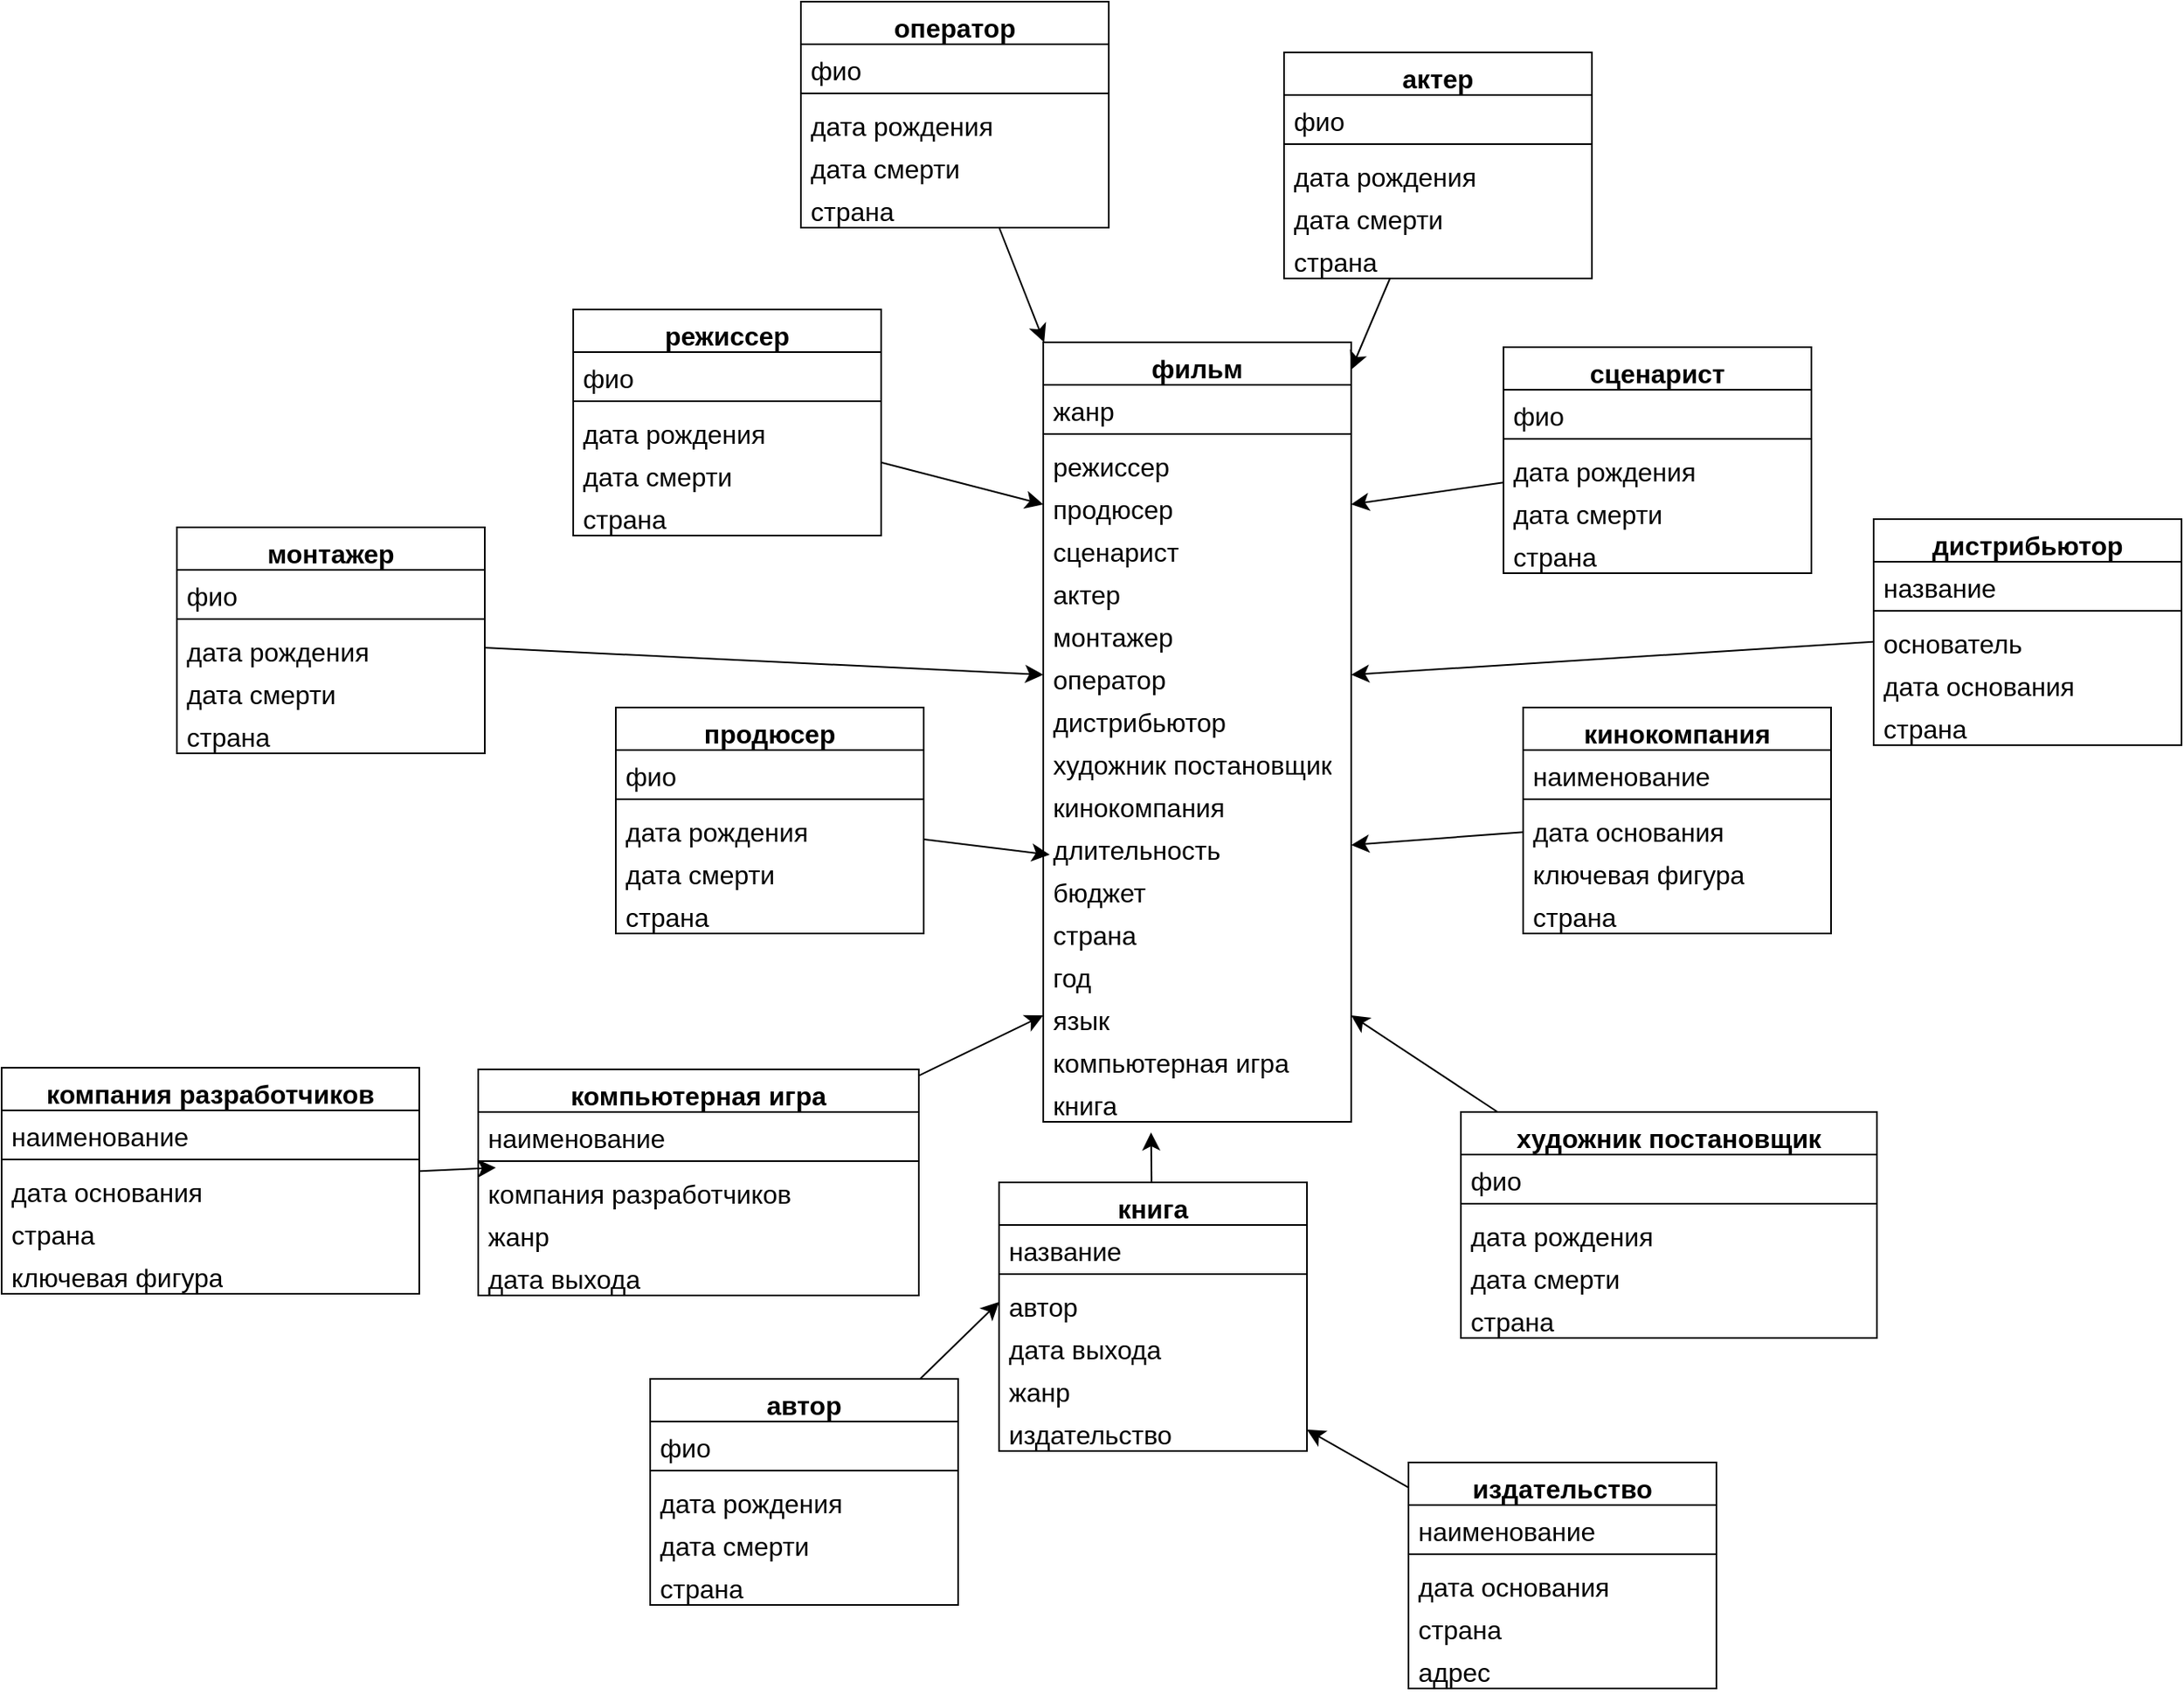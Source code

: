 <mxfile version="22.1.4" type="github">
  <diagram name="Страница — 1" id="YcqCHWIWePCYdiNYuav_">
    <mxGraphModel dx="1226" dy="1420" grid="0" gridSize="10" guides="1" tooltips="1" connect="1" arrows="1" fold="1" page="0" pageScale="1" pageWidth="827" pageHeight="1169" math="0" shadow="0">
      <root>
        <mxCell id="0" />
        <mxCell id="1" parent="0" />
        <mxCell id="nUtaBXKTbWJjMgn6V13K-16" value="фильм" style="swimlane;fontStyle=1;align=center;verticalAlign=top;childLayout=stackLayout;horizontal=1;startSize=26;horizontalStack=0;resizeParent=1;resizeParentMax=0;resizeLast=0;collapsible=1;marginBottom=0;whiteSpace=wrap;html=1;fontSize=16;" parent="1" vertex="1">
          <mxGeometry x="666" y="57" width="188" height="476" as="geometry" />
        </mxCell>
        <mxCell id="nUtaBXKTbWJjMgn6V13K-17" value="жанр" style="text;strokeColor=none;fillColor=none;align=left;verticalAlign=top;spacingLeft=4;spacingRight=4;overflow=hidden;rotatable=0;points=[[0,0.5],[1,0.5]];portConstraint=eastwest;whiteSpace=wrap;html=1;fontSize=16;" parent="nUtaBXKTbWJjMgn6V13K-16" vertex="1">
          <mxGeometry y="26" width="188" height="26" as="geometry" />
        </mxCell>
        <mxCell id="nUtaBXKTbWJjMgn6V13K-18" value="" style="line;strokeWidth=1;fillColor=none;align=left;verticalAlign=middle;spacingTop=-1;spacingLeft=3;spacingRight=3;rotatable=0;labelPosition=right;points=[];portConstraint=eastwest;strokeColor=inherit;fontSize=16;" parent="nUtaBXKTbWJjMgn6V13K-16" vertex="1">
          <mxGeometry y="52" width="188" height="8" as="geometry" />
        </mxCell>
        <mxCell id="nUtaBXKTbWJjMgn6V13K-19" value="режиссер" style="text;strokeColor=none;fillColor=none;align=left;verticalAlign=top;spacingLeft=4;spacingRight=4;overflow=hidden;rotatable=0;points=[[0,0.5],[1,0.5]];portConstraint=eastwest;whiteSpace=wrap;html=1;fontSize=16;" parent="nUtaBXKTbWJjMgn6V13K-16" vertex="1">
          <mxGeometry y="60" width="188" height="26" as="geometry" />
        </mxCell>
        <mxCell id="nUtaBXKTbWJjMgn6V13K-20" value="продюсер" style="text;strokeColor=none;fillColor=none;align=left;verticalAlign=top;spacingLeft=4;spacingRight=4;overflow=hidden;rotatable=0;points=[[0,0.5],[1,0.5]];portConstraint=eastwest;whiteSpace=wrap;html=1;fontSize=16;" parent="nUtaBXKTbWJjMgn6V13K-16" vertex="1">
          <mxGeometry y="86" width="188" height="26" as="geometry" />
        </mxCell>
        <mxCell id="nUtaBXKTbWJjMgn6V13K-21" value="сценарист" style="text;strokeColor=none;fillColor=none;align=left;verticalAlign=top;spacingLeft=4;spacingRight=4;overflow=hidden;rotatable=0;points=[[0,0.5],[1,0.5]];portConstraint=eastwest;whiteSpace=wrap;html=1;fontSize=16;" parent="nUtaBXKTbWJjMgn6V13K-16" vertex="1">
          <mxGeometry y="112" width="188" height="26" as="geometry" />
        </mxCell>
        <mxCell id="nUtaBXKTbWJjMgn6V13K-22" value="актер" style="text;strokeColor=none;fillColor=none;align=left;verticalAlign=top;spacingLeft=4;spacingRight=4;overflow=hidden;rotatable=0;points=[[0,0.5],[1,0.5]];portConstraint=eastwest;whiteSpace=wrap;html=1;fontSize=16;" parent="nUtaBXKTbWJjMgn6V13K-16" vertex="1">
          <mxGeometry y="138" width="188" height="26" as="geometry" />
        </mxCell>
        <mxCell id="nUtaBXKTbWJjMgn6V13K-141" value="монтажер" style="text;strokeColor=none;fillColor=none;align=left;verticalAlign=top;spacingLeft=4;spacingRight=4;overflow=hidden;rotatable=0;points=[[0,0.5],[1,0.5]];portConstraint=eastwest;whiteSpace=wrap;html=1;fontSize=16;" parent="nUtaBXKTbWJjMgn6V13K-16" vertex="1">
          <mxGeometry y="164" width="188" height="26" as="geometry" />
        </mxCell>
        <mxCell id="nUtaBXKTbWJjMgn6V13K-29" value="оператор" style="text;strokeColor=none;fillColor=none;align=left;verticalAlign=top;spacingLeft=4;spacingRight=4;overflow=hidden;rotatable=0;points=[[0,0.5],[1,0.5]];portConstraint=eastwest;whiteSpace=wrap;html=1;fontSize=16;" parent="nUtaBXKTbWJjMgn6V13K-16" vertex="1">
          <mxGeometry y="190" width="188" height="26" as="geometry" />
        </mxCell>
        <mxCell id="nUtaBXKTbWJjMgn6V13K-142" value="дистрибьютор" style="text;strokeColor=none;fillColor=none;align=left;verticalAlign=top;spacingLeft=4;spacingRight=4;overflow=hidden;rotatable=0;points=[[0,0.5],[1,0.5]];portConstraint=eastwest;whiteSpace=wrap;html=1;fontSize=16;" parent="nUtaBXKTbWJjMgn6V13K-16" vertex="1">
          <mxGeometry y="216" width="188" height="26" as="geometry" />
        </mxCell>
        <mxCell id="nUtaBXKTbWJjMgn6V13K-30" value="художник постановщик" style="text;strokeColor=none;fillColor=none;align=left;verticalAlign=top;spacingLeft=4;spacingRight=4;overflow=hidden;rotatable=0;points=[[0,0.5],[1,0.5]];portConstraint=eastwest;whiteSpace=wrap;html=1;fontSize=16;" parent="nUtaBXKTbWJjMgn6V13K-16" vertex="1">
          <mxGeometry y="242" width="188" height="26" as="geometry" />
        </mxCell>
        <mxCell id="nUtaBXKTbWJjMgn6V13K-28" value="кинокомпания" style="text;strokeColor=none;fillColor=none;align=left;verticalAlign=top;spacingLeft=4;spacingRight=4;overflow=hidden;rotatable=0;points=[[0,0.5],[1,0.5]];portConstraint=eastwest;whiteSpace=wrap;html=1;fontSize=16;" parent="nUtaBXKTbWJjMgn6V13K-16" vertex="1">
          <mxGeometry y="268" width="188" height="26" as="geometry" />
        </mxCell>
        <mxCell id="nUtaBXKTbWJjMgn6V13K-23" value="длительность" style="text;strokeColor=none;fillColor=none;align=left;verticalAlign=top;spacingLeft=4;spacingRight=4;overflow=hidden;rotatable=0;points=[[0,0.5],[1,0.5]];portConstraint=eastwest;whiteSpace=wrap;html=1;fontSize=16;" parent="nUtaBXKTbWJjMgn6V13K-16" vertex="1">
          <mxGeometry y="294" width="188" height="26" as="geometry" />
        </mxCell>
        <mxCell id="nUtaBXKTbWJjMgn6V13K-27" value="бюджет" style="text;strokeColor=none;fillColor=none;align=left;verticalAlign=top;spacingLeft=4;spacingRight=4;overflow=hidden;rotatable=0;points=[[0,0.5],[1,0.5]];portConstraint=eastwest;whiteSpace=wrap;html=1;fontSize=16;" parent="nUtaBXKTbWJjMgn6V13K-16" vertex="1">
          <mxGeometry y="320" width="188" height="26" as="geometry" />
        </mxCell>
        <mxCell id="nUtaBXKTbWJjMgn6V13K-26" value="страна" style="text;strokeColor=none;fillColor=none;align=left;verticalAlign=top;spacingLeft=4;spacingRight=4;overflow=hidden;rotatable=0;points=[[0,0.5],[1,0.5]];portConstraint=eastwest;whiteSpace=wrap;html=1;fontSize=16;" parent="nUtaBXKTbWJjMgn6V13K-16" vertex="1">
          <mxGeometry y="346" width="188" height="26" as="geometry" />
        </mxCell>
        <mxCell id="nUtaBXKTbWJjMgn6V13K-31" value="год" style="text;strokeColor=none;fillColor=none;align=left;verticalAlign=top;spacingLeft=4;spacingRight=4;overflow=hidden;rotatable=0;points=[[0,0.5],[1,0.5]];portConstraint=eastwest;whiteSpace=wrap;html=1;fontSize=16;" parent="nUtaBXKTbWJjMgn6V13K-16" vertex="1">
          <mxGeometry y="372" width="188" height="26" as="geometry" />
        </mxCell>
        <mxCell id="nUtaBXKTbWJjMgn6V13K-25" value="язык" style="text;strokeColor=none;fillColor=none;align=left;verticalAlign=top;spacingLeft=4;spacingRight=4;overflow=hidden;rotatable=0;points=[[0,0.5],[1,0.5]];portConstraint=eastwest;whiteSpace=wrap;html=1;fontSize=16;" parent="nUtaBXKTbWJjMgn6V13K-16" vertex="1">
          <mxGeometry y="398" width="188" height="26" as="geometry" />
        </mxCell>
        <mxCell id="nUtaBXKTbWJjMgn6V13K-112" value="компьютерная игра" style="text;strokeColor=none;fillColor=none;align=left;verticalAlign=top;spacingLeft=4;spacingRight=4;overflow=hidden;rotatable=0;points=[[0,0.5],[1,0.5]];portConstraint=eastwest;whiteSpace=wrap;html=1;fontSize=16;" parent="nUtaBXKTbWJjMgn6V13K-16" vertex="1">
          <mxGeometry y="424" width="188" height="26" as="geometry" />
        </mxCell>
        <mxCell id="nUtaBXKTbWJjMgn6V13K-120" value="книга" style="text;strokeColor=none;fillColor=none;align=left;verticalAlign=top;spacingLeft=4;spacingRight=4;overflow=hidden;rotatable=0;points=[[0,0.5],[1,0.5]];portConstraint=eastwest;whiteSpace=wrap;html=1;fontSize=16;" parent="nUtaBXKTbWJjMgn6V13K-16" vertex="1">
          <mxGeometry y="450" width="188" height="26" as="geometry" />
        </mxCell>
        <mxCell id="nUtaBXKTbWJjMgn6V13K-74" style="edgeStyle=none;curved=1;rounded=0;orthogonalLoop=1;jettySize=auto;html=1;entryX=1;entryY=0.5;entryDx=0;entryDy=0;fontSize=12;startSize=8;endSize=8;" parent="1" source="nUtaBXKTbWJjMgn6V13K-32" target="nUtaBXKTbWJjMgn6V13K-20" edge="1">
          <mxGeometry relative="1" as="geometry" />
        </mxCell>
        <mxCell id="nUtaBXKTbWJjMgn6V13K-32" value="сценарист" style="swimlane;fontStyle=1;align=center;verticalAlign=top;childLayout=stackLayout;horizontal=1;startSize=26;horizontalStack=0;resizeParent=1;resizeParentMax=0;resizeLast=0;collapsible=1;marginBottom=0;whiteSpace=wrap;html=1;fontSize=16;" parent="1" vertex="1">
          <mxGeometry x="947" y="60" width="188" height="138" as="geometry" />
        </mxCell>
        <mxCell id="nUtaBXKTbWJjMgn6V13K-33" value="фио" style="text;strokeColor=none;fillColor=none;align=left;verticalAlign=top;spacingLeft=4;spacingRight=4;overflow=hidden;rotatable=0;points=[[0,0.5],[1,0.5]];portConstraint=eastwest;whiteSpace=wrap;html=1;fontSize=16;" parent="nUtaBXKTbWJjMgn6V13K-32" vertex="1">
          <mxGeometry y="26" width="188" height="26" as="geometry" />
        </mxCell>
        <mxCell id="nUtaBXKTbWJjMgn6V13K-34" value="" style="line;strokeWidth=1;fillColor=none;align=left;verticalAlign=middle;spacingTop=-1;spacingLeft=3;spacingRight=3;rotatable=0;labelPosition=right;points=[];portConstraint=eastwest;strokeColor=inherit;fontSize=16;" parent="nUtaBXKTbWJjMgn6V13K-32" vertex="1">
          <mxGeometry y="52" width="188" height="8" as="geometry" />
        </mxCell>
        <mxCell id="nUtaBXKTbWJjMgn6V13K-35" value="дата рождения" style="text;strokeColor=none;fillColor=none;align=left;verticalAlign=top;spacingLeft=4;spacingRight=4;overflow=hidden;rotatable=0;points=[[0,0.5],[1,0.5]];portConstraint=eastwest;whiteSpace=wrap;html=1;fontSize=16;" parent="nUtaBXKTbWJjMgn6V13K-32" vertex="1">
          <mxGeometry y="60" width="188" height="26" as="geometry" />
        </mxCell>
        <mxCell id="nUtaBXKTbWJjMgn6V13K-38" value="дата смерти" style="text;strokeColor=none;fillColor=none;align=left;verticalAlign=top;spacingLeft=4;spacingRight=4;overflow=hidden;rotatable=0;points=[[0,0.5],[1,0.5]];portConstraint=eastwest;whiteSpace=wrap;html=1;fontSize=16;" parent="nUtaBXKTbWJjMgn6V13K-32" vertex="1">
          <mxGeometry y="86" width="188" height="26" as="geometry" />
        </mxCell>
        <mxCell id="nUtaBXKTbWJjMgn6V13K-36" value="страна" style="text;strokeColor=none;fillColor=none;align=left;verticalAlign=top;spacingLeft=4;spacingRight=4;overflow=hidden;rotatable=0;points=[[0,0.5],[1,0.5]];portConstraint=eastwest;whiteSpace=wrap;html=1;fontSize=16;" parent="nUtaBXKTbWJjMgn6V13K-32" vertex="1">
          <mxGeometry y="112" width="188" height="26" as="geometry" />
        </mxCell>
        <mxCell id="nUtaBXKTbWJjMgn6V13K-75" style="edgeStyle=none;curved=1;rounded=0;orthogonalLoop=1;jettySize=auto;html=1;entryX=1;entryY=0.5;entryDx=0;entryDy=0;fontSize=12;startSize=8;endSize=8;" parent="1" source="nUtaBXKTbWJjMgn6V13K-66" target="nUtaBXKTbWJjMgn6V13K-23" edge="1">
          <mxGeometry relative="1" as="geometry" />
        </mxCell>
        <mxCell id="nUtaBXKTbWJjMgn6V13K-66" value="кинокомпания" style="swimlane;fontStyle=1;align=center;verticalAlign=top;childLayout=stackLayout;horizontal=1;startSize=26;horizontalStack=0;resizeParent=1;resizeParentMax=0;resizeLast=0;collapsible=1;marginBottom=0;whiteSpace=wrap;html=1;fontSize=16;" parent="1" vertex="1">
          <mxGeometry x="959" y="280" width="188" height="138" as="geometry" />
        </mxCell>
        <mxCell id="nUtaBXKTbWJjMgn6V13K-67" value="наименование" style="text;strokeColor=none;fillColor=none;align=left;verticalAlign=top;spacingLeft=4;spacingRight=4;overflow=hidden;rotatable=0;points=[[0,0.5],[1,0.5]];portConstraint=eastwest;whiteSpace=wrap;html=1;fontSize=16;" parent="nUtaBXKTbWJjMgn6V13K-66" vertex="1">
          <mxGeometry y="26" width="188" height="26" as="geometry" />
        </mxCell>
        <mxCell id="nUtaBXKTbWJjMgn6V13K-68" value="" style="line;strokeWidth=1;fillColor=none;align=left;verticalAlign=middle;spacingTop=-1;spacingLeft=3;spacingRight=3;rotatable=0;labelPosition=right;points=[];portConstraint=eastwest;strokeColor=inherit;fontSize=16;" parent="nUtaBXKTbWJjMgn6V13K-66" vertex="1">
          <mxGeometry y="52" width="188" height="8" as="geometry" />
        </mxCell>
        <mxCell id="nUtaBXKTbWJjMgn6V13K-69" value="дата основания" style="text;strokeColor=none;fillColor=none;align=left;verticalAlign=top;spacingLeft=4;spacingRight=4;overflow=hidden;rotatable=0;points=[[0,0.5],[1,0.5]];portConstraint=eastwest;whiteSpace=wrap;html=1;fontSize=16;" parent="nUtaBXKTbWJjMgn6V13K-66" vertex="1">
          <mxGeometry y="60" width="188" height="26" as="geometry" />
        </mxCell>
        <mxCell id="nUtaBXKTbWJjMgn6V13K-70" value="ключевая фигура&lt;br&gt;" style="text;strokeColor=none;fillColor=none;align=left;verticalAlign=top;spacingLeft=4;spacingRight=4;overflow=hidden;rotatable=0;points=[[0,0.5],[1,0.5]];portConstraint=eastwest;whiteSpace=wrap;html=1;fontSize=16;" parent="nUtaBXKTbWJjMgn6V13K-66" vertex="1">
          <mxGeometry y="86" width="188" height="26" as="geometry" />
        </mxCell>
        <mxCell id="nUtaBXKTbWJjMgn6V13K-71" value="страна" style="text;strokeColor=none;fillColor=none;align=left;verticalAlign=top;spacingLeft=4;spacingRight=4;overflow=hidden;rotatable=0;points=[[0,0.5],[1,0.5]];portConstraint=eastwest;whiteSpace=wrap;html=1;fontSize=16;" parent="nUtaBXKTbWJjMgn6V13K-66" vertex="1">
          <mxGeometry y="112" width="188" height="26" as="geometry" />
        </mxCell>
        <mxCell id="nUtaBXKTbWJjMgn6V13K-83" style="edgeStyle=none;curved=1;rounded=0;orthogonalLoop=1;jettySize=auto;html=1;entryX=0;entryY=0.5;entryDx=0;entryDy=0;fontSize=12;startSize=8;endSize=8;" parent="1" source="nUtaBXKTbWJjMgn6V13K-77" target="nUtaBXKTbWJjMgn6V13K-20" edge="1">
          <mxGeometry relative="1" as="geometry" />
        </mxCell>
        <mxCell id="nUtaBXKTbWJjMgn6V13K-77" value="режиссер" style="swimlane;fontStyle=1;align=center;verticalAlign=top;childLayout=stackLayout;horizontal=1;startSize=26;horizontalStack=0;resizeParent=1;resizeParentMax=0;resizeLast=0;collapsible=1;marginBottom=0;whiteSpace=wrap;html=1;fontSize=16;" parent="1" vertex="1">
          <mxGeometry x="379" y="37" width="188" height="138" as="geometry" />
        </mxCell>
        <mxCell id="nUtaBXKTbWJjMgn6V13K-78" value="фио" style="text;strokeColor=none;fillColor=none;align=left;verticalAlign=top;spacingLeft=4;spacingRight=4;overflow=hidden;rotatable=0;points=[[0,0.5],[1,0.5]];portConstraint=eastwest;whiteSpace=wrap;html=1;fontSize=16;" parent="nUtaBXKTbWJjMgn6V13K-77" vertex="1">
          <mxGeometry y="26" width="188" height="26" as="geometry" />
        </mxCell>
        <mxCell id="nUtaBXKTbWJjMgn6V13K-79" value="" style="line;strokeWidth=1;fillColor=none;align=left;verticalAlign=middle;spacingTop=-1;spacingLeft=3;spacingRight=3;rotatable=0;labelPosition=right;points=[];portConstraint=eastwest;strokeColor=inherit;fontSize=16;" parent="nUtaBXKTbWJjMgn6V13K-77" vertex="1">
          <mxGeometry y="52" width="188" height="8" as="geometry" />
        </mxCell>
        <mxCell id="nUtaBXKTbWJjMgn6V13K-80" value="дата рождения" style="text;strokeColor=none;fillColor=none;align=left;verticalAlign=top;spacingLeft=4;spacingRight=4;overflow=hidden;rotatable=0;points=[[0,0.5],[1,0.5]];portConstraint=eastwest;whiteSpace=wrap;html=1;fontSize=16;" parent="nUtaBXKTbWJjMgn6V13K-77" vertex="1">
          <mxGeometry y="60" width="188" height="26" as="geometry" />
        </mxCell>
        <mxCell id="nUtaBXKTbWJjMgn6V13K-81" value="дата смерти" style="text;strokeColor=none;fillColor=none;align=left;verticalAlign=top;spacingLeft=4;spacingRight=4;overflow=hidden;rotatable=0;points=[[0,0.5],[1,0.5]];portConstraint=eastwest;whiteSpace=wrap;html=1;fontSize=16;" parent="nUtaBXKTbWJjMgn6V13K-77" vertex="1">
          <mxGeometry y="86" width="188" height="26" as="geometry" />
        </mxCell>
        <mxCell id="nUtaBXKTbWJjMgn6V13K-82" value="страна" style="text;strokeColor=none;fillColor=none;align=left;verticalAlign=top;spacingLeft=4;spacingRight=4;overflow=hidden;rotatable=0;points=[[0,0.5],[1,0.5]];portConstraint=eastwest;whiteSpace=wrap;html=1;fontSize=16;" parent="nUtaBXKTbWJjMgn6V13K-77" vertex="1">
          <mxGeometry y="112" width="188" height="26" as="geometry" />
        </mxCell>
        <mxCell id="nUtaBXKTbWJjMgn6V13K-84" value="продюсер" style="swimlane;fontStyle=1;align=center;verticalAlign=top;childLayout=stackLayout;horizontal=1;startSize=26;horizontalStack=0;resizeParent=1;resizeParentMax=0;resizeLast=0;collapsible=1;marginBottom=0;whiteSpace=wrap;html=1;fontSize=16;" parent="1" vertex="1">
          <mxGeometry x="405" y="280" width="188" height="138" as="geometry" />
        </mxCell>
        <mxCell id="nUtaBXKTbWJjMgn6V13K-85" value="фио" style="text;strokeColor=none;fillColor=none;align=left;verticalAlign=top;spacingLeft=4;spacingRight=4;overflow=hidden;rotatable=0;points=[[0,0.5],[1,0.5]];portConstraint=eastwest;whiteSpace=wrap;html=1;fontSize=16;" parent="nUtaBXKTbWJjMgn6V13K-84" vertex="1">
          <mxGeometry y="26" width="188" height="26" as="geometry" />
        </mxCell>
        <mxCell id="nUtaBXKTbWJjMgn6V13K-86" value="" style="line;strokeWidth=1;fillColor=none;align=left;verticalAlign=middle;spacingTop=-1;spacingLeft=3;spacingRight=3;rotatable=0;labelPosition=right;points=[];portConstraint=eastwest;strokeColor=inherit;fontSize=16;" parent="nUtaBXKTbWJjMgn6V13K-84" vertex="1">
          <mxGeometry y="52" width="188" height="8" as="geometry" />
        </mxCell>
        <mxCell id="nUtaBXKTbWJjMgn6V13K-87" value="дата рождения" style="text;strokeColor=none;fillColor=none;align=left;verticalAlign=top;spacingLeft=4;spacingRight=4;overflow=hidden;rotatable=0;points=[[0,0.5],[1,0.5]];portConstraint=eastwest;whiteSpace=wrap;html=1;fontSize=16;" parent="nUtaBXKTbWJjMgn6V13K-84" vertex="1">
          <mxGeometry y="60" width="188" height="26" as="geometry" />
        </mxCell>
        <mxCell id="nUtaBXKTbWJjMgn6V13K-88" value="дата смерти" style="text;strokeColor=none;fillColor=none;align=left;verticalAlign=top;spacingLeft=4;spacingRight=4;overflow=hidden;rotatable=0;points=[[0,0.5],[1,0.5]];portConstraint=eastwest;whiteSpace=wrap;html=1;fontSize=16;" parent="nUtaBXKTbWJjMgn6V13K-84" vertex="1">
          <mxGeometry y="86" width="188" height="26" as="geometry" />
        </mxCell>
        <mxCell id="nUtaBXKTbWJjMgn6V13K-89" value="страна" style="text;strokeColor=none;fillColor=none;align=left;verticalAlign=top;spacingLeft=4;spacingRight=4;overflow=hidden;rotatable=0;points=[[0,0.5],[1,0.5]];portConstraint=eastwest;whiteSpace=wrap;html=1;fontSize=16;" parent="nUtaBXKTbWJjMgn6V13K-84" vertex="1">
          <mxGeometry y="112" width="188" height="26" as="geometry" />
        </mxCell>
        <mxCell id="nUtaBXKTbWJjMgn6V13K-90" style="edgeStyle=none;curved=1;rounded=0;orthogonalLoop=1;jettySize=auto;html=1;entryX=0.021;entryY=-0.273;entryDx=0;entryDy=0;entryPerimeter=0;fontSize=12;startSize=8;endSize=8;" parent="1" source="nUtaBXKTbWJjMgn6V13K-84" target="nUtaBXKTbWJjMgn6V13K-27" edge="1">
          <mxGeometry relative="1" as="geometry" />
        </mxCell>
        <mxCell id="nUtaBXKTbWJjMgn6V13K-97" style="edgeStyle=none;curved=1;rounded=0;orthogonalLoop=1;jettySize=auto;html=1;fontSize=12;startSize=8;endSize=8;" parent="1" source="nUtaBXKTbWJjMgn6V13K-91" target="nUtaBXKTbWJjMgn6V13K-16" edge="1">
          <mxGeometry relative="1" as="geometry" />
        </mxCell>
        <mxCell id="nUtaBXKTbWJjMgn6V13K-91" value="актер" style="swimlane;fontStyle=1;align=center;verticalAlign=top;childLayout=stackLayout;horizontal=1;startSize=26;horizontalStack=0;resizeParent=1;resizeParentMax=0;resizeLast=0;collapsible=1;marginBottom=0;whiteSpace=wrap;html=1;fontSize=16;" parent="1" vertex="1">
          <mxGeometry x="813" y="-120" width="188" height="138" as="geometry" />
        </mxCell>
        <mxCell id="nUtaBXKTbWJjMgn6V13K-92" value="фио" style="text;strokeColor=none;fillColor=none;align=left;verticalAlign=top;spacingLeft=4;spacingRight=4;overflow=hidden;rotatable=0;points=[[0,0.5],[1,0.5]];portConstraint=eastwest;whiteSpace=wrap;html=1;fontSize=16;" parent="nUtaBXKTbWJjMgn6V13K-91" vertex="1">
          <mxGeometry y="26" width="188" height="26" as="geometry" />
        </mxCell>
        <mxCell id="nUtaBXKTbWJjMgn6V13K-93" value="" style="line;strokeWidth=1;fillColor=none;align=left;verticalAlign=middle;spacingTop=-1;spacingLeft=3;spacingRight=3;rotatable=0;labelPosition=right;points=[];portConstraint=eastwest;strokeColor=inherit;fontSize=16;" parent="nUtaBXKTbWJjMgn6V13K-91" vertex="1">
          <mxGeometry y="52" width="188" height="8" as="geometry" />
        </mxCell>
        <mxCell id="nUtaBXKTbWJjMgn6V13K-94" value="дата рождения" style="text;strokeColor=none;fillColor=none;align=left;verticalAlign=top;spacingLeft=4;spacingRight=4;overflow=hidden;rotatable=0;points=[[0,0.5],[1,0.5]];portConstraint=eastwest;whiteSpace=wrap;html=1;fontSize=16;" parent="nUtaBXKTbWJjMgn6V13K-91" vertex="1">
          <mxGeometry y="60" width="188" height="26" as="geometry" />
        </mxCell>
        <mxCell id="nUtaBXKTbWJjMgn6V13K-95" value="дата смерти" style="text;strokeColor=none;fillColor=none;align=left;verticalAlign=top;spacingLeft=4;spacingRight=4;overflow=hidden;rotatable=0;points=[[0,0.5],[1,0.5]];portConstraint=eastwest;whiteSpace=wrap;html=1;fontSize=16;" parent="nUtaBXKTbWJjMgn6V13K-91" vertex="1">
          <mxGeometry y="86" width="188" height="26" as="geometry" />
        </mxCell>
        <mxCell id="nUtaBXKTbWJjMgn6V13K-96" value="страна" style="text;strokeColor=none;fillColor=none;align=left;verticalAlign=top;spacingLeft=4;spacingRight=4;overflow=hidden;rotatable=0;points=[[0,0.5],[1,0.5]];portConstraint=eastwest;whiteSpace=wrap;html=1;fontSize=16;" parent="nUtaBXKTbWJjMgn6V13K-91" vertex="1">
          <mxGeometry y="112" width="188" height="26" as="geometry" />
        </mxCell>
        <mxCell id="nUtaBXKTbWJjMgn6V13K-104" style="edgeStyle=none;curved=1;rounded=0;orthogonalLoop=1;jettySize=auto;html=1;fontSize=12;startSize=8;endSize=8;" parent="1" source="nUtaBXKTbWJjMgn6V13K-98" target="nUtaBXKTbWJjMgn6V13K-16" edge="1">
          <mxGeometry relative="1" as="geometry" />
        </mxCell>
        <mxCell id="nUtaBXKTbWJjMgn6V13K-98" value="оператор" style="swimlane;fontStyle=1;align=center;verticalAlign=top;childLayout=stackLayout;horizontal=1;startSize=26;horizontalStack=0;resizeParent=1;resizeParentMax=0;resizeLast=0;collapsible=1;marginBottom=0;whiteSpace=wrap;html=1;fontSize=16;" parent="1" vertex="1">
          <mxGeometry x="518" y="-151" width="188" height="138" as="geometry" />
        </mxCell>
        <mxCell id="nUtaBXKTbWJjMgn6V13K-99" value="фио" style="text;strokeColor=none;fillColor=none;align=left;verticalAlign=top;spacingLeft=4;spacingRight=4;overflow=hidden;rotatable=0;points=[[0,0.5],[1,0.5]];portConstraint=eastwest;whiteSpace=wrap;html=1;fontSize=16;" parent="nUtaBXKTbWJjMgn6V13K-98" vertex="1">
          <mxGeometry y="26" width="188" height="26" as="geometry" />
        </mxCell>
        <mxCell id="nUtaBXKTbWJjMgn6V13K-100" value="" style="line;strokeWidth=1;fillColor=none;align=left;verticalAlign=middle;spacingTop=-1;spacingLeft=3;spacingRight=3;rotatable=0;labelPosition=right;points=[];portConstraint=eastwest;strokeColor=inherit;fontSize=16;" parent="nUtaBXKTbWJjMgn6V13K-98" vertex="1">
          <mxGeometry y="52" width="188" height="8" as="geometry" />
        </mxCell>
        <mxCell id="nUtaBXKTbWJjMgn6V13K-101" value="дата рождения" style="text;strokeColor=none;fillColor=none;align=left;verticalAlign=top;spacingLeft=4;spacingRight=4;overflow=hidden;rotatable=0;points=[[0,0.5],[1,0.5]];portConstraint=eastwest;whiteSpace=wrap;html=1;fontSize=16;" parent="nUtaBXKTbWJjMgn6V13K-98" vertex="1">
          <mxGeometry y="60" width="188" height="26" as="geometry" />
        </mxCell>
        <mxCell id="nUtaBXKTbWJjMgn6V13K-102" value="дата смерти" style="text;strokeColor=none;fillColor=none;align=left;verticalAlign=top;spacingLeft=4;spacingRight=4;overflow=hidden;rotatable=0;points=[[0,0.5],[1,0.5]];portConstraint=eastwest;whiteSpace=wrap;html=1;fontSize=16;" parent="nUtaBXKTbWJjMgn6V13K-98" vertex="1">
          <mxGeometry y="86" width="188" height="26" as="geometry" />
        </mxCell>
        <mxCell id="nUtaBXKTbWJjMgn6V13K-103" value="страна" style="text;strokeColor=none;fillColor=none;align=left;verticalAlign=top;spacingLeft=4;spacingRight=4;overflow=hidden;rotatable=0;points=[[0,0.5],[1,0.5]];portConstraint=eastwest;whiteSpace=wrap;html=1;fontSize=16;" parent="nUtaBXKTbWJjMgn6V13K-98" vertex="1">
          <mxGeometry y="112" width="188" height="26" as="geometry" />
        </mxCell>
        <mxCell id="nUtaBXKTbWJjMgn6V13K-105" value="художник постановщик" style="swimlane;fontStyle=1;align=center;verticalAlign=top;childLayout=stackLayout;horizontal=1;startSize=26;horizontalStack=0;resizeParent=1;resizeParentMax=0;resizeLast=0;collapsible=1;marginBottom=0;whiteSpace=wrap;html=1;fontSize=16;" parent="1" vertex="1">
          <mxGeometry x="921" y="527" width="254" height="138" as="geometry" />
        </mxCell>
        <mxCell id="nUtaBXKTbWJjMgn6V13K-106" value="фио" style="text;strokeColor=none;fillColor=none;align=left;verticalAlign=top;spacingLeft=4;spacingRight=4;overflow=hidden;rotatable=0;points=[[0,0.5],[1,0.5]];portConstraint=eastwest;whiteSpace=wrap;html=1;fontSize=16;" parent="nUtaBXKTbWJjMgn6V13K-105" vertex="1">
          <mxGeometry y="26" width="254" height="26" as="geometry" />
        </mxCell>
        <mxCell id="nUtaBXKTbWJjMgn6V13K-107" value="" style="line;strokeWidth=1;fillColor=none;align=left;verticalAlign=middle;spacingTop=-1;spacingLeft=3;spacingRight=3;rotatable=0;labelPosition=right;points=[];portConstraint=eastwest;strokeColor=inherit;fontSize=16;" parent="nUtaBXKTbWJjMgn6V13K-105" vertex="1">
          <mxGeometry y="52" width="254" height="8" as="geometry" />
        </mxCell>
        <mxCell id="nUtaBXKTbWJjMgn6V13K-108" value="дата рождения" style="text;strokeColor=none;fillColor=none;align=left;verticalAlign=top;spacingLeft=4;spacingRight=4;overflow=hidden;rotatable=0;points=[[0,0.5],[1,0.5]];portConstraint=eastwest;whiteSpace=wrap;html=1;fontSize=16;" parent="nUtaBXKTbWJjMgn6V13K-105" vertex="1">
          <mxGeometry y="60" width="254" height="26" as="geometry" />
        </mxCell>
        <mxCell id="nUtaBXKTbWJjMgn6V13K-109" value="дата смерти" style="text;strokeColor=none;fillColor=none;align=left;verticalAlign=top;spacingLeft=4;spacingRight=4;overflow=hidden;rotatable=0;points=[[0,0.5],[1,0.5]];portConstraint=eastwest;whiteSpace=wrap;html=1;fontSize=16;" parent="nUtaBXKTbWJjMgn6V13K-105" vertex="1">
          <mxGeometry y="86" width="254" height="26" as="geometry" />
        </mxCell>
        <mxCell id="nUtaBXKTbWJjMgn6V13K-110" value="страна" style="text;strokeColor=none;fillColor=none;align=left;verticalAlign=top;spacingLeft=4;spacingRight=4;overflow=hidden;rotatable=0;points=[[0,0.5],[1,0.5]];portConstraint=eastwest;whiteSpace=wrap;html=1;fontSize=16;" parent="nUtaBXKTbWJjMgn6V13K-105" vertex="1">
          <mxGeometry y="112" width="254" height="26" as="geometry" />
        </mxCell>
        <mxCell id="nUtaBXKTbWJjMgn6V13K-111" style="edgeStyle=none;curved=1;rounded=0;orthogonalLoop=1;jettySize=auto;html=1;entryX=1;entryY=0.5;entryDx=0;entryDy=0;fontSize=12;startSize=8;endSize=8;" parent="1" source="nUtaBXKTbWJjMgn6V13K-105" target="nUtaBXKTbWJjMgn6V13K-25" edge="1">
          <mxGeometry relative="1" as="geometry" />
        </mxCell>
        <mxCell id="nUtaBXKTbWJjMgn6V13K-113" value="компьютерная игра" style="swimlane;fontStyle=1;align=center;verticalAlign=top;childLayout=stackLayout;horizontal=1;startSize=26;horizontalStack=0;resizeParent=1;resizeParentMax=0;resizeLast=0;collapsible=1;marginBottom=0;whiteSpace=wrap;html=1;fontSize=16;" parent="1" vertex="1">
          <mxGeometry x="321" y="501" width="269" height="138" as="geometry" />
        </mxCell>
        <mxCell id="nUtaBXKTbWJjMgn6V13K-114" value="наименование" style="text;strokeColor=none;fillColor=none;align=left;verticalAlign=top;spacingLeft=4;spacingRight=4;overflow=hidden;rotatable=0;points=[[0,0.5],[1,0.5]];portConstraint=eastwest;whiteSpace=wrap;html=1;fontSize=16;" parent="nUtaBXKTbWJjMgn6V13K-113" vertex="1">
          <mxGeometry y="26" width="269" height="26" as="geometry" />
        </mxCell>
        <mxCell id="nUtaBXKTbWJjMgn6V13K-115" value="" style="line;strokeWidth=1;fillColor=none;align=left;verticalAlign=middle;spacingTop=-1;spacingLeft=3;spacingRight=3;rotatable=0;labelPosition=right;points=[];portConstraint=eastwest;strokeColor=inherit;fontSize=16;" parent="nUtaBXKTbWJjMgn6V13K-113" vertex="1">
          <mxGeometry y="52" width="269" height="8" as="geometry" />
        </mxCell>
        <mxCell id="nUtaBXKTbWJjMgn6V13K-116" value="компания разработчиков" style="text;strokeColor=none;fillColor=none;align=left;verticalAlign=top;spacingLeft=4;spacingRight=4;overflow=hidden;rotatable=0;points=[[0,0.5],[1,0.5]];portConstraint=eastwest;whiteSpace=wrap;html=1;fontSize=16;" parent="nUtaBXKTbWJjMgn6V13K-113" vertex="1">
          <mxGeometry y="60" width="269" height="26" as="geometry" />
        </mxCell>
        <mxCell id="befXFhxQZFEeOZh65T7L-1" value="жанр" style="text;strokeColor=none;fillColor=none;align=left;verticalAlign=top;spacingLeft=4;spacingRight=4;overflow=hidden;rotatable=0;points=[[0,0.5],[1,0.5]];portConstraint=eastwest;whiteSpace=wrap;html=1;fontSize=16;" vertex="1" parent="nUtaBXKTbWJjMgn6V13K-113">
          <mxGeometry y="86" width="269" height="26" as="geometry" />
        </mxCell>
        <mxCell id="nUtaBXKTbWJjMgn6V13K-117" value="дата выхода" style="text;strokeColor=none;fillColor=none;align=left;verticalAlign=top;spacingLeft=4;spacingRight=4;overflow=hidden;rotatable=0;points=[[0,0.5],[1,0.5]];portConstraint=eastwest;whiteSpace=wrap;html=1;fontSize=16;" parent="nUtaBXKTbWJjMgn6V13K-113" vertex="1">
          <mxGeometry y="112" width="269" height="26" as="geometry" />
        </mxCell>
        <mxCell id="nUtaBXKTbWJjMgn6V13K-119" style="edgeStyle=none;curved=1;rounded=0;orthogonalLoop=1;jettySize=auto;html=1;entryX=0;entryY=0.5;entryDx=0;entryDy=0;fontSize=12;startSize=8;endSize=8;" parent="1" source="nUtaBXKTbWJjMgn6V13K-113" target="nUtaBXKTbWJjMgn6V13K-25" edge="1">
          <mxGeometry relative="1" as="geometry" />
        </mxCell>
        <mxCell id="nUtaBXKTbWJjMgn6V13K-121" value="книга" style="swimlane;fontStyle=1;align=center;verticalAlign=top;childLayout=stackLayout;horizontal=1;startSize=26;horizontalStack=0;resizeParent=1;resizeParentMax=0;resizeLast=0;collapsible=1;marginBottom=0;whiteSpace=wrap;html=1;fontSize=16;" parent="1" vertex="1">
          <mxGeometry x="639" y="570" width="188" height="164" as="geometry" />
        </mxCell>
        <mxCell id="nUtaBXKTbWJjMgn6V13K-122" value="название" style="text;strokeColor=none;fillColor=none;align=left;verticalAlign=top;spacingLeft=4;spacingRight=4;overflow=hidden;rotatable=0;points=[[0,0.5],[1,0.5]];portConstraint=eastwest;whiteSpace=wrap;html=1;fontSize=16;" parent="nUtaBXKTbWJjMgn6V13K-121" vertex="1">
          <mxGeometry y="26" width="188" height="26" as="geometry" />
        </mxCell>
        <mxCell id="nUtaBXKTbWJjMgn6V13K-123" value="" style="line;strokeWidth=1;fillColor=none;align=left;verticalAlign=middle;spacingTop=-1;spacingLeft=3;spacingRight=3;rotatable=0;labelPosition=right;points=[];portConstraint=eastwest;strokeColor=inherit;fontSize=16;" parent="nUtaBXKTbWJjMgn6V13K-121" vertex="1">
          <mxGeometry y="52" width="188" height="8" as="geometry" />
        </mxCell>
        <mxCell id="nUtaBXKTbWJjMgn6V13K-124" value="автор" style="text;strokeColor=none;fillColor=none;align=left;verticalAlign=top;spacingLeft=4;spacingRight=4;overflow=hidden;rotatable=0;points=[[0,0.5],[1,0.5]];portConstraint=eastwest;whiteSpace=wrap;html=1;fontSize=16;" parent="nUtaBXKTbWJjMgn6V13K-121" vertex="1">
          <mxGeometry y="60" width="188" height="26" as="geometry" />
        </mxCell>
        <mxCell id="nUtaBXKTbWJjMgn6V13K-125" value="дата выхода" style="text;strokeColor=none;fillColor=none;align=left;verticalAlign=top;spacingLeft=4;spacingRight=4;overflow=hidden;rotatable=0;points=[[0,0.5],[1,0.5]];portConstraint=eastwest;whiteSpace=wrap;html=1;fontSize=16;" parent="nUtaBXKTbWJjMgn6V13K-121" vertex="1">
          <mxGeometry y="86" width="188" height="26" as="geometry" />
        </mxCell>
        <mxCell id="befXFhxQZFEeOZh65T7L-2" value="жанр" style="text;strokeColor=none;fillColor=none;align=left;verticalAlign=top;spacingLeft=4;spacingRight=4;overflow=hidden;rotatable=0;points=[[0,0.5],[1,0.5]];portConstraint=eastwest;whiteSpace=wrap;html=1;fontSize=16;" vertex="1" parent="nUtaBXKTbWJjMgn6V13K-121">
          <mxGeometry y="112" width="188" height="26" as="geometry" />
        </mxCell>
        <mxCell id="nUtaBXKTbWJjMgn6V13K-157" value="издательство" style="text;strokeColor=none;fillColor=none;align=left;verticalAlign=top;spacingLeft=4;spacingRight=4;overflow=hidden;rotatable=0;points=[[0,0.5],[1,0.5]];portConstraint=eastwest;whiteSpace=wrap;html=1;fontSize=16;" parent="nUtaBXKTbWJjMgn6V13K-121" vertex="1">
          <mxGeometry y="138" width="188" height="26" as="geometry" />
        </mxCell>
        <mxCell id="nUtaBXKTbWJjMgn6V13K-126" style="edgeStyle=none;curved=1;rounded=0;orthogonalLoop=1;jettySize=auto;html=1;entryX=0.35;entryY=1.249;entryDx=0;entryDy=0;entryPerimeter=0;fontSize=12;startSize=8;endSize=8;" parent="1" source="nUtaBXKTbWJjMgn6V13K-121" target="nUtaBXKTbWJjMgn6V13K-120" edge="1">
          <mxGeometry relative="1" as="geometry" />
        </mxCell>
        <mxCell id="nUtaBXKTbWJjMgn6V13K-133" style="edgeStyle=none;curved=1;rounded=0;orthogonalLoop=1;jettySize=auto;html=1;entryX=0;entryY=0.5;entryDx=0;entryDy=0;fontSize=12;startSize=8;endSize=8;" parent="1" source="nUtaBXKTbWJjMgn6V13K-127" target="nUtaBXKTbWJjMgn6V13K-124" edge="1">
          <mxGeometry relative="1" as="geometry" />
        </mxCell>
        <mxCell id="nUtaBXKTbWJjMgn6V13K-127" value="автор" style="swimlane;fontStyle=1;align=center;verticalAlign=top;childLayout=stackLayout;horizontal=1;startSize=26;horizontalStack=0;resizeParent=1;resizeParentMax=0;resizeLast=0;collapsible=1;marginBottom=0;whiteSpace=wrap;html=1;fontSize=16;" parent="1" vertex="1">
          <mxGeometry x="426" y="690" width="188" height="138" as="geometry" />
        </mxCell>
        <mxCell id="nUtaBXKTbWJjMgn6V13K-128" value="фио" style="text;strokeColor=none;fillColor=none;align=left;verticalAlign=top;spacingLeft=4;spacingRight=4;overflow=hidden;rotatable=0;points=[[0,0.5],[1,0.5]];portConstraint=eastwest;whiteSpace=wrap;html=1;fontSize=16;" parent="nUtaBXKTbWJjMgn6V13K-127" vertex="1">
          <mxGeometry y="26" width="188" height="26" as="geometry" />
        </mxCell>
        <mxCell id="nUtaBXKTbWJjMgn6V13K-129" value="" style="line;strokeWidth=1;fillColor=none;align=left;verticalAlign=middle;spacingTop=-1;spacingLeft=3;spacingRight=3;rotatable=0;labelPosition=right;points=[];portConstraint=eastwest;strokeColor=inherit;fontSize=16;" parent="nUtaBXKTbWJjMgn6V13K-127" vertex="1">
          <mxGeometry y="52" width="188" height="8" as="geometry" />
        </mxCell>
        <mxCell id="nUtaBXKTbWJjMgn6V13K-130" value="дата рождения" style="text;strokeColor=none;fillColor=none;align=left;verticalAlign=top;spacingLeft=4;spacingRight=4;overflow=hidden;rotatable=0;points=[[0,0.5],[1,0.5]];portConstraint=eastwest;whiteSpace=wrap;html=1;fontSize=16;" parent="nUtaBXKTbWJjMgn6V13K-127" vertex="1">
          <mxGeometry y="60" width="188" height="26" as="geometry" />
        </mxCell>
        <mxCell id="nUtaBXKTbWJjMgn6V13K-131" value="дата смерти" style="text;strokeColor=none;fillColor=none;align=left;verticalAlign=top;spacingLeft=4;spacingRight=4;overflow=hidden;rotatable=0;points=[[0,0.5],[1,0.5]];portConstraint=eastwest;whiteSpace=wrap;html=1;fontSize=16;" parent="nUtaBXKTbWJjMgn6V13K-127" vertex="1">
          <mxGeometry y="86" width="188" height="26" as="geometry" />
        </mxCell>
        <mxCell id="nUtaBXKTbWJjMgn6V13K-132" value="страна" style="text;strokeColor=none;fillColor=none;align=left;verticalAlign=top;spacingLeft=4;spacingRight=4;overflow=hidden;rotatable=0;points=[[0,0.5],[1,0.5]];portConstraint=eastwest;whiteSpace=wrap;html=1;fontSize=16;" parent="nUtaBXKTbWJjMgn6V13K-127" vertex="1">
          <mxGeometry y="112" width="188" height="26" as="geometry" />
        </mxCell>
        <mxCell id="nUtaBXKTbWJjMgn6V13K-140" style="edgeStyle=none;curved=1;rounded=0;orthogonalLoop=1;jettySize=auto;html=1;entryX=0;entryY=0.5;entryDx=0;entryDy=0;fontSize=12;startSize=8;endSize=8;" parent="1" source="nUtaBXKTbWJjMgn6V13K-134" target="nUtaBXKTbWJjMgn6V13K-29" edge="1">
          <mxGeometry relative="1" as="geometry" />
        </mxCell>
        <mxCell id="nUtaBXKTbWJjMgn6V13K-134" value="монтажер" style="swimlane;fontStyle=1;align=center;verticalAlign=top;childLayout=stackLayout;horizontal=1;startSize=26;horizontalStack=0;resizeParent=1;resizeParentMax=0;resizeLast=0;collapsible=1;marginBottom=0;whiteSpace=wrap;html=1;fontSize=16;" parent="1" vertex="1">
          <mxGeometry x="137" y="170" width="188" height="138" as="geometry" />
        </mxCell>
        <mxCell id="nUtaBXKTbWJjMgn6V13K-135" value="фио" style="text;strokeColor=none;fillColor=none;align=left;verticalAlign=top;spacingLeft=4;spacingRight=4;overflow=hidden;rotatable=0;points=[[0,0.5],[1,0.5]];portConstraint=eastwest;whiteSpace=wrap;html=1;fontSize=16;" parent="nUtaBXKTbWJjMgn6V13K-134" vertex="1">
          <mxGeometry y="26" width="188" height="26" as="geometry" />
        </mxCell>
        <mxCell id="nUtaBXKTbWJjMgn6V13K-136" value="" style="line;strokeWidth=1;fillColor=none;align=left;verticalAlign=middle;spacingTop=-1;spacingLeft=3;spacingRight=3;rotatable=0;labelPosition=right;points=[];portConstraint=eastwest;strokeColor=inherit;fontSize=16;" parent="nUtaBXKTbWJjMgn6V13K-134" vertex="1">
          <mxGeometry y="52" width="188" height="8" as="geometry" />
        </mxCell>
        <mxCell id="nUtaBXKTbWJjMgn6V13K-137" value="дата рождения" style="text;strokeColor=none;fillColor=none;align=left;verticalAlign=top;spacingLeft=4;spacingRight=4;overflow=hidden;rotatable=0;points=[[0,0.5],[1,0.5]];portConstraint=eastwest;whiteSpace=wrap;html=1;fontSize=16;" parent="nUtaBXKTbWJjMgn6V13K-134" vertex="1">
          <mxGeometry y="60" width="188" height="26" as="geometry" />
        </mxCell>
        <mxCell id="nUtaBXKTbWJjMgn6V13K-138" value="дата смерти" style="text;strokeColor=none;fillColor=none;align=left;verticalAlign=top;spacingLeft=4;spacingRight=4;overflow=hidden;rotatable=0;points=[[0,0.5],[1,0.5]];portConstraint=eastwest;whiteSpace=wrap;html=1;fontSize=16;" parent="nUtaBXKTbWJjMgn6V13K-134" vertex="1">
          <mxGeometry y="86" width="188" height="26" as="geometry" />
        </mxCell>
        <mxCell id="nUtaBXKTbWJjMgn6V13K-139" value="страна" style="text;strokeColor=none;fillColor=none;align=left;verticalAlign=top;spacingLeft=4;spacingRight=4;overflow=hidden;rotatable=0;points=[[0,0.5],[1,0.5]];portConstraint=eastwest;whiteSpace=wrap;html=1;fontSize=16;" parent="nUtaBXKTbWJjMgn6V13K-134" vertex="1">
          <mxGeometry y="112" width="188" height="26" as="geometry" />
        </mxCell>
        <mxCell id="nUtaBXKTbWJjMgn6V13K-149" style="edgeStyle=none;curved=1;rounded=0;orthogonalLoop=1;jettySize=auto;html=1;entryX=1;entryY=0.5;entryDx=0;entryDy=0;fontSize=12;startSize=8;endSize=8;" parent="1" source="nUtaBXKTbWJjMgn6V13K-143" target="nUtaBXKTbWJjMgn6V13K-29" edge="1">
          <mxGeometry relative="1" as="geometry" />
        </mxCell>
        <mxCell id="nUtaBXKTbWJjMgn6V13K-143" value="дистрибьютор" style="swimlane;fontStyle=1;align=center;verticalAlign=top;childLayout=stackLayout;horizontal=1;startSize=26;horizontalStack=0;resizeParent=1;resizeParentMax=0;resizeLast=0;collapsible=1;marginBottom=0;whiteSpace=wrap;html=1;fontSize=16;" parent="1" vertex="1">
          <mxGeometry x="1173" y="165" width="188" height="138" as="geometry" />
        </mxCell>
        <mxCell id="nUtaBXKTbWJjMgn6V13K-144" value="название" style="text;strokeColor=none;fillColor=none;align=left;verticalAlign=top;spacingLeft=4;spacingRight=4;overflow=hidden;rotatable=0;points=[[0,0.5],[1,0.5]];portConstraint=eastwest;whiteSpace=wrap;html=1;fontSize=16;" parent="nUtaBXKTbWJjMgn6V13K-143" vertex="1">
          <mxGeometry y="26" width="188" height="26" as="geometry" />
        </mxCell>
        <mxCell id="nUtaBXKTbWJjMgn6V13K-145" value="" style="line;strokeWidth=1;fillColor=none;align=left;verticalAlign=middle;spacingTop=-1;spacingLeft=3;spacingRight=3;rotatable=0;labelPosition=right;points=[];portConstraint=eastwest;strokeColor=inherit;fontSize=16;" parent="nUtaBXKTbWJjMgn6V13K-143" vertex="1">
          <mxGeometry y="52" width="188" height="8" as="geometry" />
        </mxCell>
        <mxCell id="nUtaBXKTbWJjMgn6V13K-146" value="основатель" style="text;strokeColor=none;fillColor=none;align=left;verticalAlign=top;spacingLeft=4;spacingRight=4;overflow=hidden;rotatable=0;points=[[0,0.5],[1,0.5]];portConstraint=eastwest;whiteSpace=wrap;html=1;fontSize=16;" parent="nUtaBXKTbWJjMgn6V13K-143" vertex="1">
          <mxGeometry y="60" width="188" height="26" as="geometry" />
        </mxCell>
        <mxCell id="nUtaBXKTbWJjMgn6V13K-147" value="дата основания" style="text;strokeColor=none;fillColor=none;align=left;verticalAlign=top;spacingLeft=4;spacingRight=4;overflow=hidden;rotatable=0;points=[[0,0.5],[1,0.5]];portConstraint=eastwest;whiteSpace=wrap;html=1;fontSize=16;" parent="nUtaBXKTbWJjMgn6V13K-143" vertex="1">
          <mxGeometry y="86" width="188" height="26" as="geometry" />
        </mxCell>
        <mxCell id="nUtaBXKTbWJjMgn6V13K-148" value="страна" style="text;strokeColor=none;fillColor=none;align=left;verticalAlign=top;spacingLeft=4;spacingRight=4;overflow=hidden;rotatable=0;points=[[0,0.5],[1,0.5]];portConstraint=eastwest;whiteSpace=wrap;html=1;fontSize=16;" parent="nUtaBXKTbWJjMgn6V13K-143" vertex="1">
          <mxGeometry y="112" width="188" height="26" as="geometry" />
        </mxCell>
        <mxCell id="nUtaBXKTbWJjMgn6V13K-156" style="edgeStyle=none;curved=1;rounded=0;orthogonalLoop=1;jettySize=auto;html=1;entryX=1;entryY=0.5;entryDx=0;entryDy=0;fontSize=12;startSize=8;endSize=8;" parent="1" source="nUtaBXKTbWJjMgn6V13K-150" target="nUtaBXKTbWJjMgn6V13K-157" edge="1">
          <mxGeometry relative="1" as="geometry" />
        </mxCell>
        <mxCell id="nUtaBXKTbWJjMgn6V13K-150" value="издательство" style="swimlane;fontStyle=1;align=center;verticalAlign=top;childLayout=stackLayout;horizontal=1;startSize=26;horizontalStack=0;resizeParent=1;resizeParentMax=0;resizeLast=0;collapsible=1;marginBottom=0;whiteSpace=wrap;html=1;fontSize=16;" parent="1" vertex="1">
          <mxGeometry x="889" y="741" width="188" height="138" as="geometry" />
        </mxCell>
        <mxCell id="nUtaBXKTbWJjMgn6V13K-151" value="наименование" style="text;strokeColor=none;fillColor=none;align=left;verticalAlign=top;spacingLeft=4;spacingRight=4;overflow=hidden;rotatable=0;points=[[0,0.5],[1,0.5]];portConstraint=eastwest;whiteSpace=wrap;html=1;fontSize=16;" parent="nUtaBXKTbWJjMgn6V13K-150" vertex="1">
          <mxGeometry y="26" width="188" height="26" as="geometry" />
        </mxCell>
        <mxCell id="nUtaBXKTbWJjMgn6V13K-152" value="" style="line;strokeWidth=1;fillColor=none;align=left;verticalAlign=middle;spacingTop=-1;spacingLeft=3;spacingRight=3;rotatable=0;labelPosition=right;points=[];portConstraint=eastwest;strokeColor=inherit;fontSize=16;" parent="nUtaBXKTbWJjMgn6V13K-150" vertex="1">
          <mxGeometry y="52" width="188" height="8" as="geometry" />
        </mxCell>
        <mxCell id="nUtaBXKTbWJjMgn6V13K-153" value="дата основания" style="text;strokeColor=none;fillColor=none;align=left;verticalAlign=top;spacingLeft=4;spacingRight=4;overflow=hidden;rotatable=0;points=[[0,0.5],[1,0.5]];portConstraint=eastwest;whiteSpace=wrap;html=1;fontSize=16;" parent="nUtaBXKTbWJjMgn6V13K-150" vertex="1">
          <mxGeometry y="60" width="188" height="26" as="geometry" />
        </mxCell>
        <mxCell id="nUtaBXKTbWJjMgn6V13K-155" value="страна" style="text;strokeColor=none;fillColor=none;align=left;verticalAlign=top;spacingLeft=4;spacingRight=4;overflow=hidden;rotatable=0;points=[[0,0.5],[1,0.5]];portConstraint=eastwest;whiteSpace=wrap;html=1;fontSize=16;" parent="nUtaBXKTbWJjMgn6V13K-150" vertex="1">
          <mxGeometry y="86" width="188" height="26" as="geometry" />
        </mxCell>
        <mxCell id="nUtaBXKTbWJjMgn6V13K-164" value="адрес" style="text;strokeColor=none;fillColor=none;align=left;verticalAlign=top;spacingLeft=4;spacingRight=4;overflow=hidden;rotatable=0;points=[[0,0.5],[1,0.5]];portConstraint=eastwest;whiteSpace=wrap;html=1;fontSize=16;" parent="nUtaBXKTbWJjMgn6V13K-150" vertex="1">
          <mxGeometry y="112" width="188" height="26" as="geometry" />
        </mxCell>
        <mxCell id="nUtaBXKTbWJjMgn6V13K-158" value="компания разработчиков" style="swimlane;fontStyle=1;align=center;verticalAlign=top;childLayout=stackLayout;horizontal=1;startSize=26;horizontalStack=0;resizeParent=1;resizeParentMax=0;resizeLast=0;collapsible=1;marginBottom=0;whiteSpace=wrap;html=1;fontSize=16;" parent="1" vertex="1">
          <mxGeometry x="30" y="500" width="255" height="138" as="geometry" />
        </mxCell>
        <mxCell id="nUtaBXKTbWJjMgn6V13K-159" value="наименование" style="text;strokeColor=none;fillColor=none;align=left;verticalAlign=top;spacingLeft=4;spacingRight=4;overflow=hidden;rotatable=0;points=[[0,0.5],[1,0.5]];portConstraint=eastwest;whiteSpace=wrap;html=1;fontSize=16;" parent="nUtaBXKTbWJjMgn6V13K-158" vertex="1">
          <mxGeometry y="26" width="255" height="26" as="geometry" />
        </mxCell>
        <mxCell id="nUtaBXKTbWJjMgn6V13K-160" value="" style="line;strokeWidth=1;fillColor=none;align=left;verticalAlign=middle;spacingTop=-1;spacingLeft=3;spacingRight=3;rotatable=0;labelPosition=right;points=[];portConstraint=eastwest;strokeColor=inherit;fontSize=16;" parent="nUtaBXKTbWJjMgn6V13K-158" vertex="1">
          <mxGeometry y="52" width="255" height="8" as="geometry" />
        </mxCell>
        <mxCell id="nUtaBXKTbWJjMgn6V13K-161" value="дата основания" style="text;strokeColor=none;fillColor=none;align=left;verticalAlign=top;spacingLeft=4;spacingRight=4;overflow=hidden;rotatable=0;points=[[0,0.5],[1,0.5]];portConstraint=eastwest;whiteSpace=wrap;html=1;fontSize=16;" parent="nUtaBXKTbWJjMgn6V13K-158" vertex="1">
          <mxGeometry y="60" width="255" height="26" as="geometry" />
        </mxCell>
        <mxCell id="nUtaBXKTbWJjMgn6V13K-162" value="страна" style="text;strokeColor=none;fillColor=none;align=left;verticalAlign=top;spacingLeft=4;spacingRight=4;overflow=hidden;rotatable=0;points=[[0,0.5],[1,0.5]];portConstraint=eastwest;whiteSpace=wrap;html=1;fontSize=16;" parent="nUtaBXKTbWJjMgn6V13K-158" vertex="1">
          <mxGeometry y="86" width="255" height="26" as="geometry" />
        </mxCell>
        <mxCell id="nUtaBXKTbWJjMgn6V13K-165" value="ключевая фигура" style="text;strokeColor=none;fillColor=none;align=left;verticalAlign=top;spacingLeft=4;spacingRight=4;overflow=hidden;rotatable=0;points=[[0,0.5],[1,0.5]];portConstraint=eastwest;whiteSpace=wrap;html=1;fontSize=16;" parent="nUtaBXKTbWJjMgn6V13K-158" vertex="1">
          <mxGeometry y="112" width="255" height="26" as="geometry" />
        </mxCell>
        <mxCell id="nUtaBXKTbWJjMgn6V13K-163" style="edgeStyle=none;curved=1;rounded=0;orthogonalLoop=1;jettySize=auto;html=1;entryX=0.04;entryY=-0.001;entryDx=0;entryDy=0;entryPerimeter=0;fontSize=12;startSize=8;endSize=8;" parent="1" source="nUtaBXKTbWJjMgn6V13K-158" target="nUtaBXKTbWJjMgn6V13K-116" edge="1">
          <mxGeometry relative="1" as="geometry" />
        </mxCell>
      </root>
    </mxGraphModel>
  </diagram>
</mxfile>
